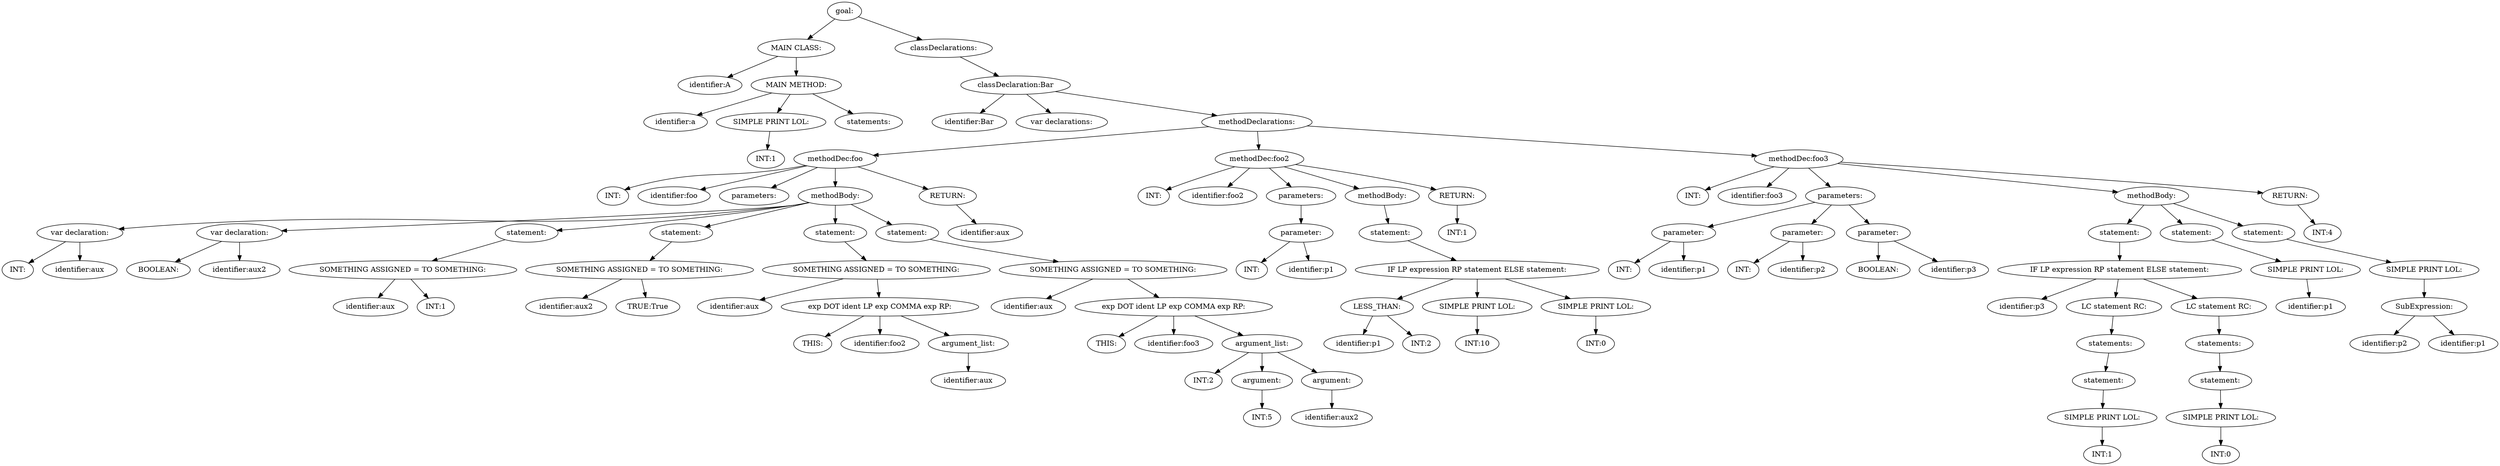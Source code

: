 digraph {
n0 [label="goal:"];
n1 [label="MAIN CLASS:"];
n2 [label="identifier:A"];
n1 -> n2
n3 [label="MAIN METHOD:"];
n4 [label="identifier:a"];
n3 -> n4
n5 [label="SIMPLE PRINT LOL:"];
n6 [label="INT:1"];
n5 -> n6
n3 -> n5
n7 [label="statements:"];
n3 -> n7
n1 -> n3
n0 -> n1
n8 [label="classDeclarations:"];
n9 [label="classDeclaration:Bar"];
n10 [label="identifier:Bar"];
n9 -> n10
n11 [label="var declarations:"];
n9 -> n11
n12 [label="methodDeclarations:"];
n13 [label="methodDec:foo"];
n14 [label="INT:"];
n13 -> n14
n15 [label="identifier:foo"];
n13 -> n15
n16 [label="parameters:"];
n13 -> n16
n17 [label="methodBody:"];
n18 [label="var declaration:"];
n19 [label="INT:"];
n18 -> n19
n20 [label="identifier:aux"];
n18 -> n20
n17 -> n18
n21 [label="var declaration:"];
n22 [label="BOOLEAN:"];
n21 -> n22
n23 [label="identifier:aux2"];
n21 -> n23
n17 -> n21
n24 [label="statement:"];
n25 [label="SOMETHING ASSIGNED = TO SOMETHING:"];
n26 [label="identifier:aux"];
n25 -> n26
n27 [label="INT:1"];
n25 -> n27
n24 -> n25
n17 -> n24
n28 [label="statement:"];
n29 [label="SOMETHING ASSIGNED = TO SOMETHING:"];
n30 [label="identifier:aux2"];
n29 -> n30
n31 [label="TRUE:True"];
n29 -> n31
n28 -> n29
n17 -> n28
n32 [label="statement:"];
n33 [label="SOMETHING ASSIGNED = TO SOMETHING:"];
n34 [label="identifier:aux"];
n33 -> n34
n35 [label="exp DOT ident LP exp COMMA exp RP:"];
n36 [label="THIS:"];
n35 -> n36
n37 [label="identifier:foo2"];
n35 -> n37
n38 [label="argument_list:"];
n39 [label="identifier:aux"];
n38 -> n39
n35 -> n38
n33 -> n35
n32 -> n33
n17 -> n32
n40 [label="statement:"];
n41 [label="SOMETHING ASSIGNED = TO SOMETHING:"];
n42 [label="identifier:aux"];
n41 -> n42
n43 [label="exp DOT ident LP exp COMMA exp RP:"];
n44 [label="THIS:"];
n43 -> n44
n45 [label="identifier:foo3"];
n43 -> n45
n46 [label="argument_list:"];
n47 [label="INT:2"];
n46 -> n47
n48 [label="argument:"];
n49 [label="INT:5"];
n48 -> n49
n46 -> n48
n50 [label="argument:"];
n51 [label="identifier:aux2"];
n50 -> n51
n46 -> n50
n43 -> n46
n41 -> n43
n40 -> n41
n17 -> n40
n13 -> n17
n52 [label="RETURN:"];
n53 [label="identifier:aux"];
n52 -> n53
n13 -> n52
n12 -> n13
n54 [label="methodDec:foo2"];
n55 [label="INT:"];
n54 -> n55
n56 [label="identifier:foo2"];
n54 -> n56
n57 [label="parameters:"];
n58 [label="parameter:"];
n59 [label="INT:"];
n58 -> n59
n60 [label="identifier:p1"];
n58 -> n60
n57 -> n58
n54 -> n57
n61 [label="methodBody:"];
n62 [label="statement:"];
n63 [label="IF LP expression RP statement ELSE statement:"];
n64 [label="LESS_THAN:"];
n65 [label="identifier:p1"];
n64 -> n65
n66 [label="INT:2"];
n64 -> n66
n63 -> n64
n67 [label="SIMPLE PRINT LOL:"];
n68 [label="INT:10"];
n67 -> n68
n63 -> n67
n69 [label="SIMPLE PRINT LOL:"];
n70 [label="INT:0"];
n69 -> n70
n63 -> n69
n62 -> n63
n61 -> n62
n54 -> n61
n71 [label="RETURN:"];
n72 [label="INT:1"];
n71 -> n72
n54 -> n71
n12 -> n54
n73 [label="methodDec:foo3"];
n74 [label="INT:"];
n73 -> n74
n75 [label="identifier:foo3"];
n73 -> n75
n76 [label="parameters:"];
n77 [label="parameter:"];
n78 [label="INT:"];
n77 -> n78
n79 [label="identifier:p1"];
n77 -> n79
n76 -> n77
n80 [label="parameter:"];
n81 [label="INT:"];
n80 -> n81
n82 [label="identifier:p2"];
n80 -> n82
n76 -> n80
n83 [label="parameter:"];
n84 [label="BOOLEAN:"];
n83 -> n84
n85 [label="identifier:p3"];
n83 -> n85
n76 -> n83
n73 -> n76
n86 [label="methodBody:"];
n87 [label="statement:"];
n88 [label="IF LP expression RP statement ELSE statement:"];
n89 [label="identifier:p3"];
n88 -> n89
n90 [label="LC statement RC:"];
n91 [label="statements:"];
n92 [label="statement:"];
n93 [label="SIMPLE PRINT LOL:"];
n94 [label="INT:1"];
n93 -> n94
n92 -> n93
n91 -> n92
n90 -> n91
n88 -> n90
n95 [label="LC statement RC:"];
n96 [label="statements:"];
n97 [label="statement:"];
n98 [label="SIMPLE PRINT LOL:"];
n99 [label="INT:0"];
n98 -> n99
n97 -> n98
n96 -> n97
n95 -> n96
n88 -> n95
n87 -> n88
n86 -> n87
n100 [label="statement:"];
n101 [label="SIMPLE PRINT LOL:"];
n102 [label="identifier:p1"];
n101 -> n102
n100 -> n101
n86 -> n100
n103 [label="statement:"];
n104 [label="SIMPLE PRINT LOL:"];
n105 [label="SubExpression:"];
n106 [label="identifier:p2"];
n105 -> n106
n107 [label="identifier:p1"];
n105 -> n107
n104 -> n105
n103 -> n104
n86 -> n103
n73 -> n86
n108 [label="RETURN:"];
n109 [label="INT:4"];
n108 -> n109
n73 -> n108
n12 -> n73
n9 -> n12
n8 -> n9
n0 -> n8
}
